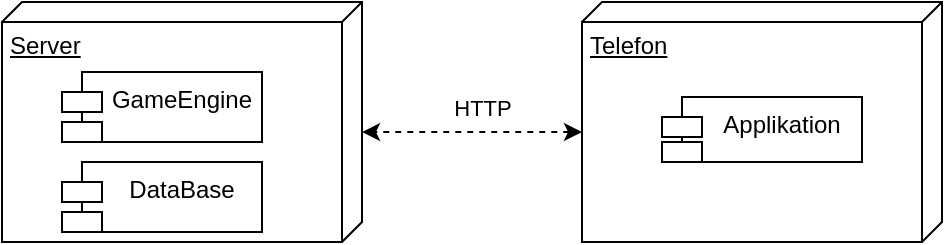 <mxfile version="18.0.1" type="device"><diagram id="z_seoGGct3Bsp9Kcv5Sl" name="Side-1"><mxGraphModel dx="1038" dy="649" grid="1" gridSize="10" guides="1" tooltips="1" connect="1" arrows="1" fold="1" page="1" pageScale="1" pageWidth="827" pageHeight="1169" math="0" shadow="0"><root><mxCell id="0"/><mxCell id="1" parent="0"/><mxCell id="xpQZ2uWi2HxfX5ChzLnr-1" value="Server" style="verticalAlign=top;align=left;spacingTop=8;spacingLeft=2;spacingRight=12;shape=cube;size=10;direction=south;fontStyle=4;html=1;" vertex="1" parent="1"><mxGeometry x="160" y="140" width="180" height="120" as="geometry"/></mxCell><mxCell id="xpQZ2uWi2HxfX5ChzLnr-2" value="GameEngine" style="shape=module;align=left;spacingLeft=20;align=center;verticalAlign=top;" vertex="1" parent="1"><mxGeometry x="190" y="175" width="100" height="35" as="geometry"/></mxCell><mxCell id="xpQZ2uWi2HxfX5ChzLnr-3" value="DataBase" style="shape=module;align=left;spacingLeft=20;align=center;verticalAlign=top;" vertex="1" parent="1"><mxGeometry x="190" y="220" width="100" height="35" as="geometry"/></mxCell><mxCell id="xpQZ2uWi2HxfX5ChzLnr-6" style="edgeStyle=orthogonalEdgeStyle;rounded=0;orthogonalLoop=1;jettySize=auto;html=1;exitX=0;exitY=0;exitDx=65;exitDy=180;exitPerimeter=0;entryX=0.542;entryY=0;entryDx=0;entryDy=0;entryPerimeter=0;dashed=1;startArrow=classic;startFill=1;" edge="1" parent="1" source="xpQZ2uWi2HxfX5ChzLnr-4" target="xpQZ2uWi2HxfX5ChzLnr-1"><mxGeometry relative="1" as="geometry"><Array as="points"><mxPoint x="400" y="205"/><mxPoint x="400" y="205"/></Array></mxGeometry></mxCell><mxCell id="xpQZ2uWi2HxfX5ChzLnr-7" value="HTTP" style="edgeLabel;html=1;align=center;verticalAlign=middle;resizable=0;points=[];" vertex="1" connectable="0" parent="xpQZ2uWi2HxfX5ChzLnr-6"><mxGeometry x="-0.233" y="-1" relative="1" as="geometry"><mxPoint x="-8" y="-11" as="offset"/></mxGeometry></mxCell><mxCell id="xpQZ2uWi2HxfX5ChzLnr-4" value="Telefon" style="verticalAlign=top;align=left;spacingTop=8;spacingLeft=2;spacingRight=12;shape=cube;size=10;direction=south;fontStyle=4;html=1;" vertex="1" parent="1"><mxGeometry x="450" y="140" width="180" height="120" as="geometry"/></mxCell><mxCell id="xpQZ2uWi2HxfX5ChzLnr-5" value="Applikation" style="shape=module;align=left;spacingLeft=20;align=center;verticalAlign=top;" vertex="1" parent="1"><mxGeometry x="490" y="187.5" width="100" height="32.5" as="geometry"/></mxCell></root></mxGraphModel></diagram></mxfile>